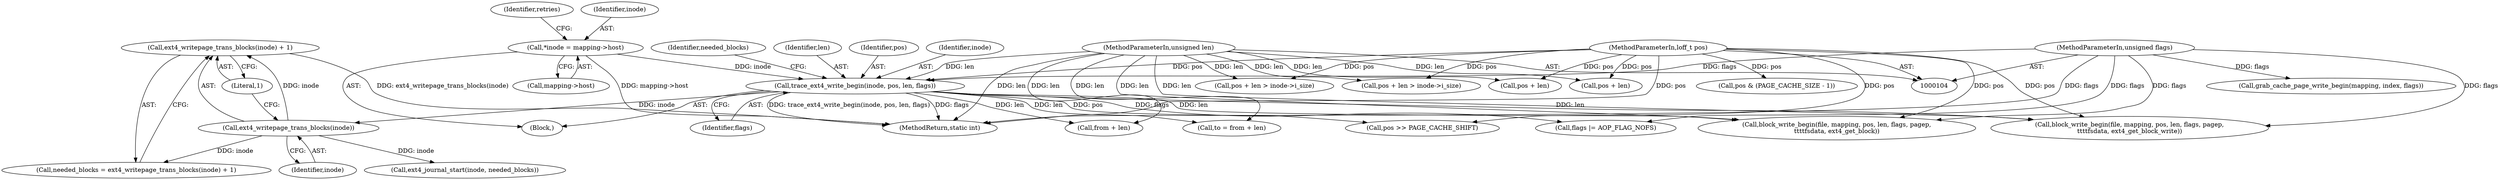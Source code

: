 digraph "0_linux_744692dc059845b2a3022119871846e74d4f6e11_11@API" {
"1000137" [label="(Call,ext4_writepage_trans_blocks(inode) + 1)"];
"1000138" [label="(Call,ext4_writepage_trans_blocks(inode))"];
"1000130" [label="(Call,trace_ext4_write_begin(inode, pos, len, flags))"];
"1000114" [label="(Call,*inode = mapping->host)"];
"1000107" [label="(MethodParameterIn,loff_t pos)"];
"1000108" [label="(MethodParameterIn,unsigned len)"];
"1000109" [label="(MethodParameterIn,unsigned flags)"];
"1000133" [label="(Identifier,len)"];
"1000143" [label="(Call,pos >> PAGE_CACHE_SHIFT)"];
"1000173" [label="(Call,flags |= AOP_FLAG_NOFS)"];
"1000161" [label="(Call,ext4_journal_start(inode, needed_blocks))"];
"1000116" [label="(Call,mapping->host)"];
"1000124" [label="(Identifier,retries)"];
"1000114" [label="(Call,*inode = mapping->host)"];
"1000137" [label="(Call,ext4_writepage_trans_blocks(inode) + 1)"];
"1000265" [label="(Call,pos + len)"];
"1000134" [label="(Identifier,flags)"];
"1000264" [label="(Call,pos + len > inode->i_size)"];
"1000155" [label="(Call,from + len)"];
"1000115" [label="(Identifier,inode)"];
"1000140" [label="(Literal,1)"];
"1000250" [label="(Call,pos + len)"];
"1000138" [label="(Call,ext4_writepage_trans_blocks(inode))"];
"1000214" [label="(Call,block_write_begin(file, mapping, pos, len, flags, pagep,\n\t\t\t\tfsdata, ext4_get_block))"];
"1000108" [label="(MethodParameterIn,unsigned len)"];
"1000178" [label="(Call,grab_cache_page_write_begin(mapping, index, flags))"];
"1000130" [label="(Call,trace_ext4_write_begin(inode, pos, len, flags))"];
"1000249" [label="(Call,pos + len > inode->i_size)"];
"1000107" [label="(MethodParameterIn,loff_t pos)"];
"1000135" [label="(Call,needed_blocks = ext4_writepage_trans_blocks(inode) + 1)"];
"1000112" [label="(Block,)"];
"1000139" [label="(Identifier,inode)"];
"1000148" [label="(Call,pos & (PAGE_CACHE_SIZE - 1))"];
"1000297" [label="(MethodReturn,static int)"];
"1000153" [label="(Call,to = from + len)"];
"1000109" [label="(MethodParameterIn,unsigned flags)"];
"1000132" [label="(Identifier,pos)"];
"1000202" [label="(Call,block_write_begin(file, mapping, pos, len, flags, pagep,\n\t\t\t\tfsdata, ext4_get_block_write))"];
"1000131" [label="(Identifier,inode)"];
"1000136" [label="(Identifier,needed_blocks)"];
"1000137" -> "1000135"  [label="AST: "];
"1000137" -> "1000140"  [label="CFG: "];
"1000138" -> "1000137"  [label="AST: "];
"1000140" -> "1000137"  [label="AST: "];
"1000135" -> "1000137"  [label="CFG: "];
"1000137" -> "1000297"  [label="DDG: ext4_writepage_trans_blocks(inode)"];
"1000138" -> "1000137"  [label="DDG: inode"];
"1000138" -> "1000139"  [label="CFG: "];
"1000139" -> "1000138"  [label="AST: "];
"1000140" -> "1000138"  [label="CFG: "];
"1000138" -> "1000135"  [label="DDG: inode"];
"1000130" -> "1000138"  [label="DDG: inode"];
"1000138" -> "1000161"  [label="DDG: inode"];
"1000130" -> "1000112"  [label="AST: "];
"1000130" -> "1000134"  [label="CFG: "];
"1000131" -> "1000130"  [label="AST: "];
"1000132" -> "1000130"  [label="AST: "];
"1000133" -> "1000130"  [label="AST: "];
"1000134" -> "1000130"  [label="AST: "];
"1000136" -> "1000130"  [label="CFG: "];
"1000130" -> "1000297"  [label="DDG: trace_ext4_write_begin(inode, pos, len, flags)"];
"1000130" -> "1000297"  [label="DDG: flags"];
"1000114" -> "1000130"  [label="DDG: inode"];
"1000107" -> "1000130"  [label="DDG: pos"];
"1000108" -> "1000130"  [label="DDG: len"];
"1000109" -> "1000130"  [label="DDG: flags"];
"1000130" -> "1000143"  [label="DDG: pos"];
"1000130" -> "1000153"  [label="DDG: len"];
"1000130" -> "1000155"  [label="DDG: len"];
"1000130" -> "1000173"  [label="DDG: flags"];
"1000130" -> "1000202"  [label="DDG: len"];
"1000130" -> "1000214"  [label="DDG: len"];
"1000114" -> "1000112"  [label="AST: "];
"1000114" -> "1000116"  [label="CFG: "];
"1000115" -> "1000114"  [label="AST: "];
"1000116" -> "1000114"  [label="AST: "];
"1000124" -> "1000114"  [label="CFG: "];
"1000114" -> "1000297"  [label="DDG: mapping->host"];
"1000107" -> "1000104"  [label="AST: "];
"1000107" -> "1000297"  [label="DDG: pos"];
"1000107" -> "1000143"  [label="DDG: pos"];
"1000107" -> "1000148"  [label="DDG: pos"];
"1000107" -> "1000202"  [label="DDG: pos"];
"1000107" -> "1000214"  [label="DDG: pos"];
"1000107" -> "1000249"  [label="DDG: pos"];
"1000107" -> "1000250"  [label="DDG: pos"];
"1000107" -> "1000264"  [label="DDG: pos"];
"1000107" -> "1000265"  [label="DDG: pos"];
"1000108" -> "1000104"  [label="AST: "];
"1000108" -> "1000297"  [label="DDG: len"];
"1000108" -> "1000153"  [label="DDG: len"];
"1000108" -> "1000155"  [label="DDG: len"];
"1000108" -> "1000202"  [label="DDG: len"];
"1000108" -> "1000214"  [label="DDG: len"];
"1000108" -> "1000249"  [label="DDG: len"];
"1000108" -> "1000250"  [label="DDG: len"];
"1000108" -> "1000264"  [label="DDG: len"];
"1000108" -> "1000265"  [label="DDG: len"];
"1000109" -> "1000104"  [label="AST: "];
"1000109" -> "1000297"  [label="DDG: flags"];
"1000109" -> "1000173"  [label="DDG: flags"];
"1000109" -> "1000178"  [label="DDG: flags"];
"1000109" -> "1000202"  [label="DDG: flags"];
"1000109" -> "1000214"  [label="DDG: flags"];
}
